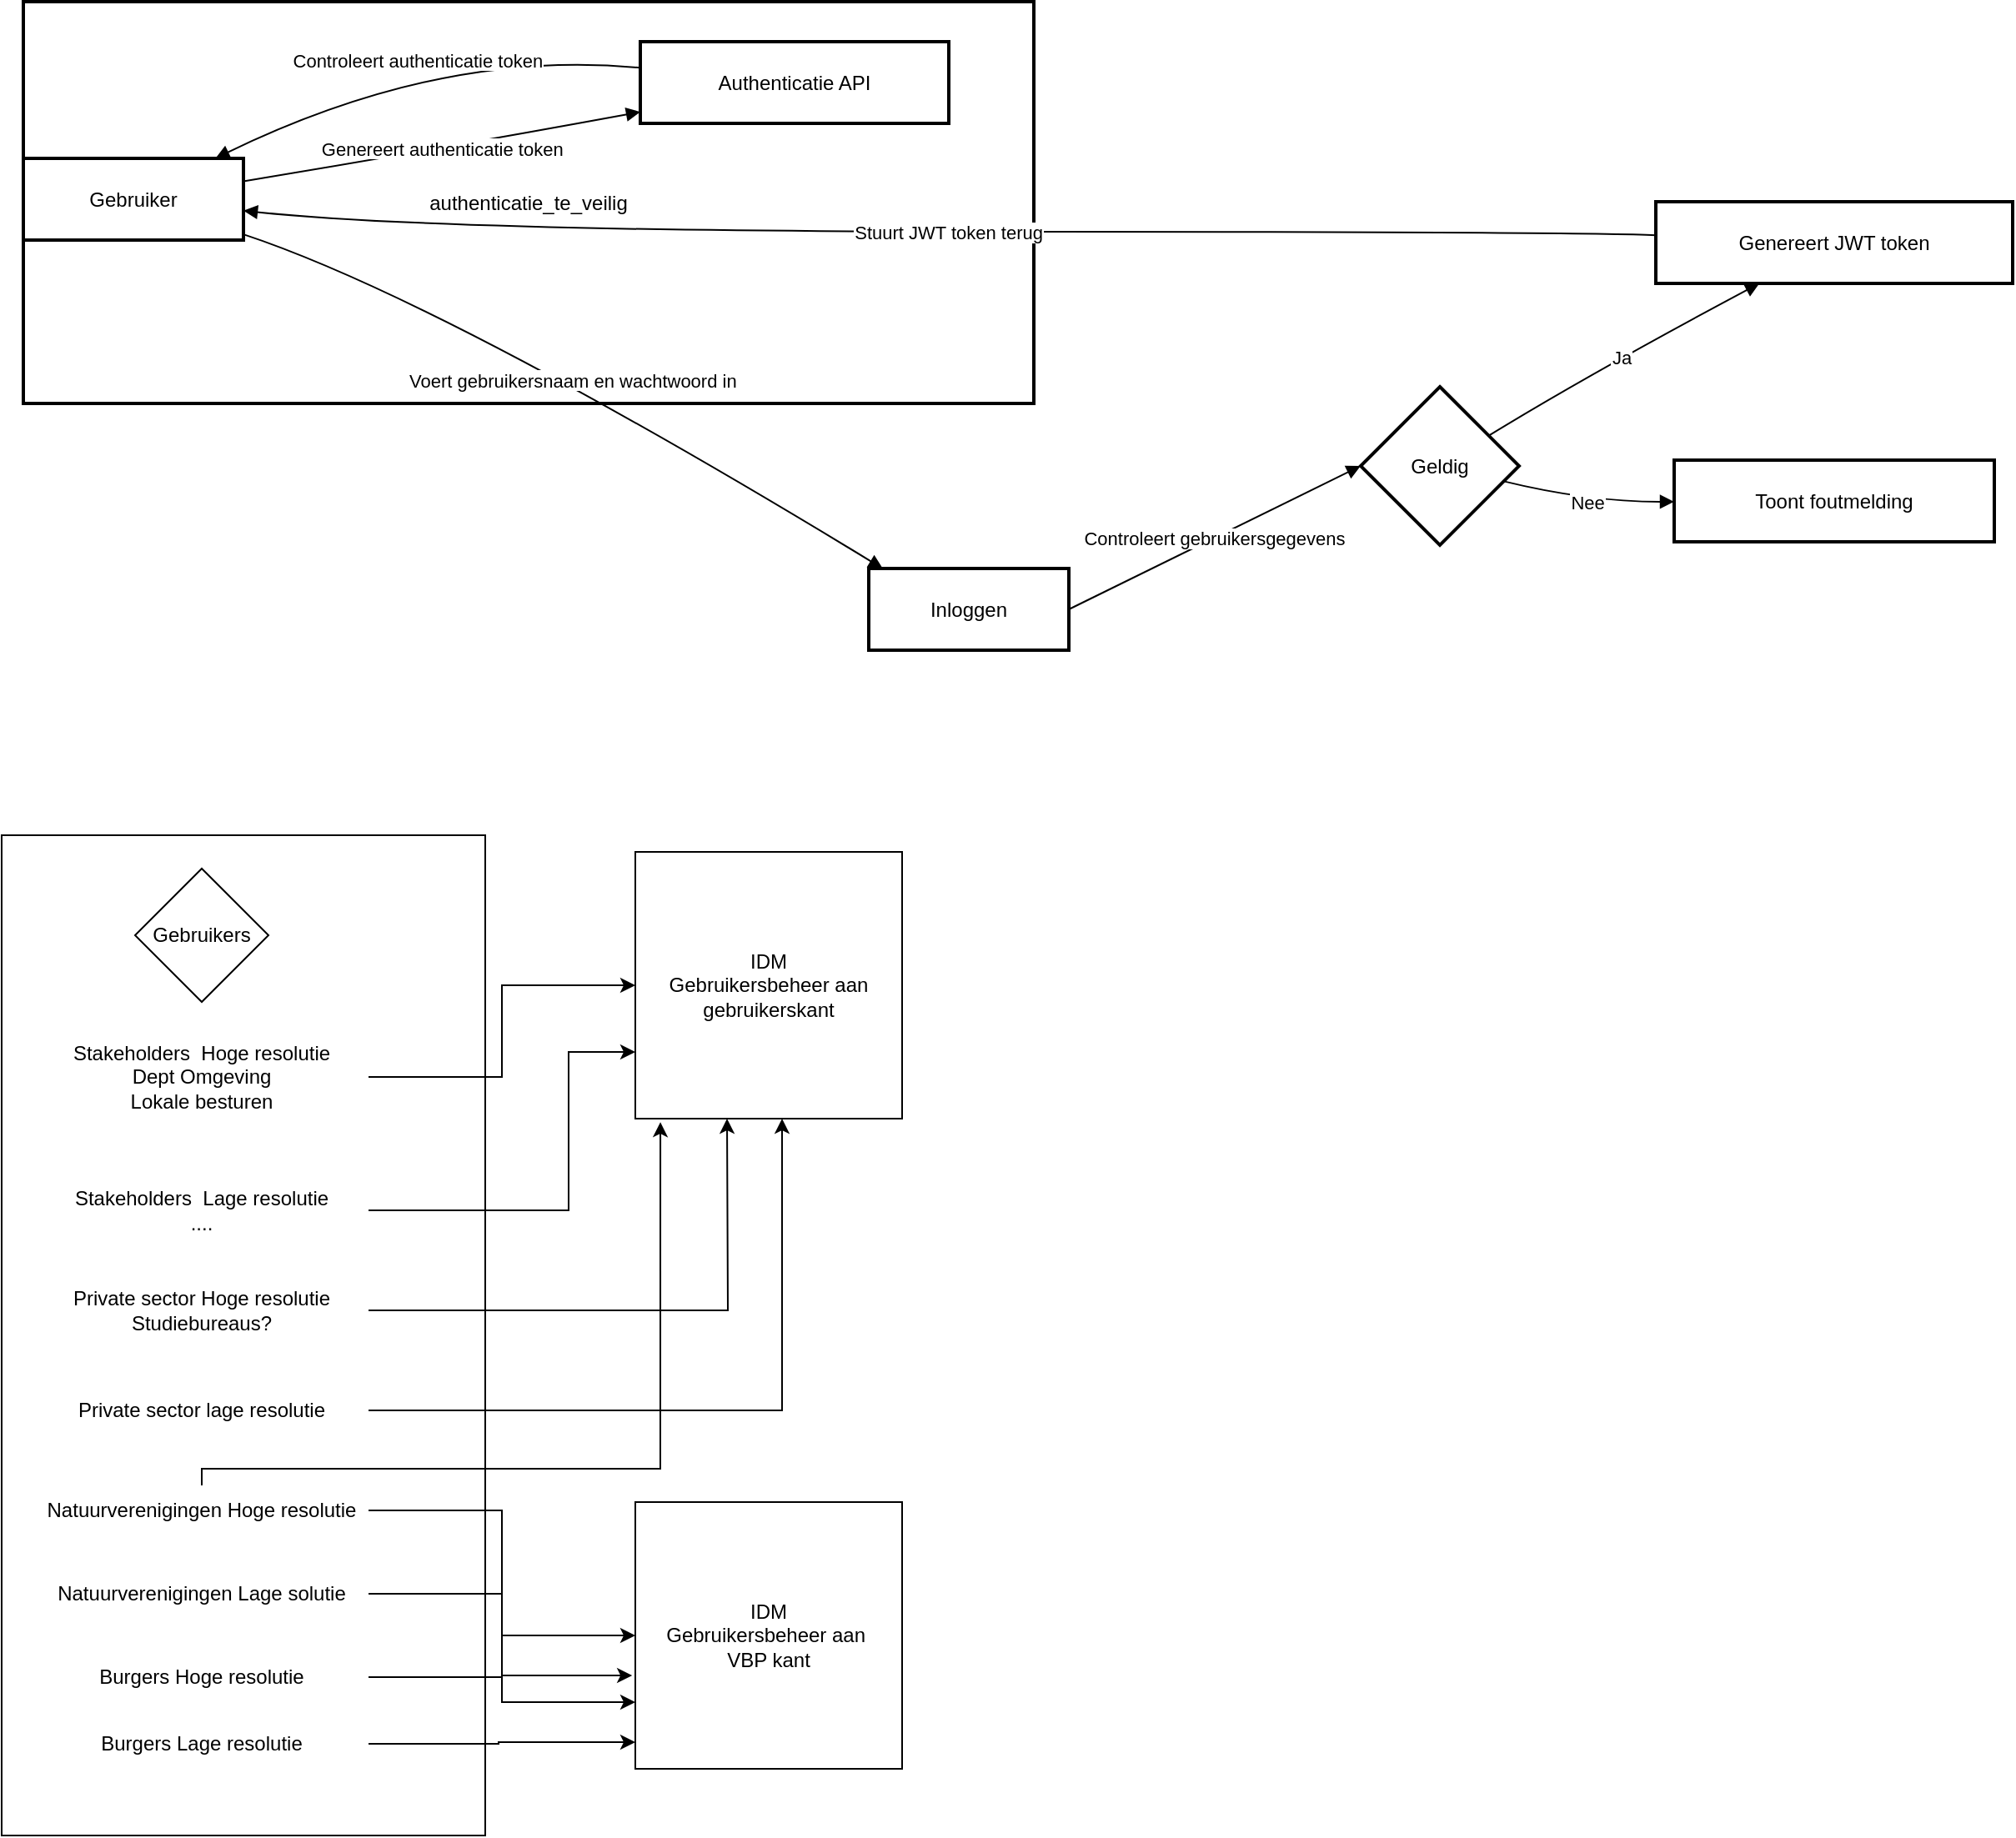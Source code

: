<mxfile version="25.0.1">
  <diagram name="Pagina-1" id="hAarfXw_meTYoNTCz8BX">
    <mxGraphModel dx="1434" dy="746" grid="1" gridSize="10" guides="1" tooltips="1" connect="1" arrows="1" fold="1" page="1" pageScale="1" pageWidth="827" pageHeight="1169" math="0" shadow="0">
      <root>
        <mxCell id="0" />
        <mxCell id="1" parent="0" />
        <mxCell id="2" value="authenticatie_te_veilig" style="whiteSpace=wrap;strokeWidth=2;" parent="1" vertex="1">
          <mxGeometry x="33" y="30" width="606" height="241" as="geometry" />
        </mxCell>
        <mxCell id="3" value="Gebruiker" style="whiteSpace=wrap;strokeWidth=2;" parent="1" vertex="1">
          <mxGeometry x="33" y="124" width="132" height="49" as="geometry" />
        </mxCell>
        <mxCell id="4" value="Inloggen" style="whiteSpace=wrap;strokeWidth=2;" parent="1" vertex="1">
          <mxGeometry x="540" y="370" width="120" height="49" as="geometry" />
        </mxCell>
        <mxCell id="5" value="Geldig" style="rhombus;strokeWidth=2;whiteSpace=wrap;" parent="1" vertex="1">
          <mxGeometry x="835" y="261" width="95" height="95" as="geometry" />
        </mxCell>
        <mxCell id="6" value="Genereert JWT token" style="whiteSpace=wrap;strokeWidth=2;" parent="1" vertex="1">
          <mxGeometry x="1012" y="150" width="214" height="49" as="geometry" />
        </mxCell>
        <mxCell id="7" value="Toont foutmelding" style="whiteSpace=wrap;strokeWidth=2;" parent="1" vertex="1">
          <mxGeometry x="1023" y="305" width="192" height="49" as="geometry" />
        </mxCell>
        <mxCell id="8" value="Authenticatie API" style="whiteSpace=wrap;strokeWidth=2;" parent="1" vertex="1">
          <mxGeometry x="403" y="54" width="185" height="49" as="geometry" />
        </mxCell>
        <mxCell id="9" value="Voert gebruikersnaam en wachtwoord in" style="curved=1;startArrow=none;endArrow=block;exitX=1;exitY=0.93;entryX=0.07;entryY=0;" parent="1" source="3" target="4" edge="1">
          <mxGeometry relative="1" as="geometry">
            <Array as="points">
              <mxPoint x="284" y="209" />
            </Array>
          </mxGeometry>
        </mxCell>
        <mxCell id="10" value="Controleert gebruikersgegevens" style="curved=1;startArrow=none;endArrow=block;exitX=1;exitY=0.5;entryX=0;entryY=0.5;" parent="1" source="4" target="5" edge="1">
          <mxGeometry relative="1" as="geometry">
            <Array as="points" />
          </mxGeometry>
        </mxCell>
        <mxCell id="11" value="Ja" style="curved=1;startArrow=none;endArrow=block;exitX=1;exitY=0.19;entryX=0.29;entryY=1;" parent="1" source="5" target="6" edge="1">
          <mxGeometry relative="1" as="geometry">
            <Array as="points">
              <mxPoint x="971" y="254" />
            </Array>
          </mxGeometry>
        </mxCell>
        <mxCell id="12" value="Nee" style="curved=1;startArrow=none;endArrow=block;exitX=1;exitY=0.62;entryX=0;entryY=0.51;" parent="1" source="5" target="7" edge="1">
          <mxGeometry relative="1" as="geometry">
            <Array as="points">
              <mxPoint x="971" y="330" />
            </Array>
          </mxGeometry>
        </mxCell>
        <mxCell id="13" value="Stuurt JWT token terug" style="curved=1;startArrow=none;endArrow=block;exitX=0;exitY=0.41;entryX=1;entryY=0.64;" parent="1" source="6" target="3" edge="1">
          <mxGeometry relative="1" as="geometry">
            <Array as="points">
              <mxPoint x="971" y="168" />
              <mxPoint x="284" y="168" />
            </Array>
          </mxGeometry>
        </mxCell>
        <mxCell id="14" value="Genereert authenticatie token" style="curved=1;startArrow=none;endArrow=block;exitX=1;exitY=0.28;entryX=0;entryY=0.86;" parent="1" source="3" target="8" edge="1">
          <mxGeometry relative="1" as="geometry">
            <Array as="points">
              <mxPoint x="284" y="118" />
            </Array>
          </mxGeometry>
        </mxCell>
        <mxCell id="15" value="Controleert authenticatie token" style="curved=1;startArrow=none;endArrow=block;exitX=0;exitY=0.32;entryX=0.88;entryY=-0.01;" parent="1" source="8" target="3" edge="1">
          <mxGeometry relative="1" as="geometry">
            <Array as="points">
              <mxPoint x="284" y="58" />
            </Array>
          </mxGeometry>
        </mxCell>
        <mxCell id="3wPm9dcY4KfJVksnPoh3-15" value="" style="rounded=0;whiteSpace=wrap;html=1;" vertex="1" parent="1">
          <mxGeometry x="20" y="530" width="290" height="600" as="geometry" />
        </mxCell>
        <mxCell id="3wPm9dcY4KfJVksnPoh3-16" value="Gebruikers" style="rhombus;whiteSpace=wrap;html=1;" vertex="1" parent="1">
          <mxGeometry x="100" y="550" width="80" height="80" as="geometry" />
        </mxCell>
        <mxCell id="3wPm9dcY4KfJVksnPoh3-17" value="Burgers Lage resolutie" style="text;html=1;align=center;verticalAlign=middle;whiteSpace=wrap;rounded=0;" vertex="1" parent="1">
          <mxGeometry x="40" y="1060" width="200" height="30" as="geometry" />
        </mxCell>
        <mxCell id="3wPm9dcY4KfJVksnPoh3-18" value="Stakeholders&amp;nbsp; Hoge resolutie&lt;div&gt;Dept Omgeving&lt;/div&gt;&lt;div&gt;Lokale besturen&lt;/div&gt;" style="text;html=1;align=center;verticalAlign=middle;whiteSpace=wrap;rounded=0;" vertex="1" parent="1">
          <mxGeometry x="40" y="660" width="200" height="30" as="geometry" />
        </mxCell>
        <mxCell id="3wPm9dcY4KfJVksnPoh3-32" style="edgeStyle=orthogonalEdgeStyle;rounded=0;orthogonalLoop=1;jettySize=auto;html=1;entryX=0;entryY=0.75;entryDx=0;entryDy=0;" edge="1" parent="1" source="3wPm9dcY4KfJVksnPoh3-19" target="3wPm9dcY4KfJVksnPoh3-26">
          <mxGeometry relative="1" as="geometry">
            <mxPoint x="320" y="670" as="targetPoint" />
            <Array as="points">
              <mxPoint x="360" y="755" />
              <mxPoint x="360" y="660" />
            </Array>
          </mxGeometry>
        </mxCell>
        <mxCell id="3wPm9dcY4KfJVksnPoh3-19" value="Stakeholders&amp;nbsp; Lage resolutie&lt;div&gt;....&lt;/div&gt;" style="text;html=1;align=center;verticalAlign=middle;whiteSpace=wrap;rounded=0;" vertex="1" parent="1">
          <mxGeometry x="40" y="740" width="200" height="30" as="geometry" />
        </mxCell>
        <mxCell id="3wPm9dcY4KfJVksnPoh3-21" value="Burgers Hoge resolutie" style="text;html=1;align=center;verticalAlign=middle;whiteSpace=wrap;rounded=0;" vertex="1" parent="1">
          <mxGeometry x="40" y="1020" width="200" height="30" as="geometry" />
        </mxCell>
        <mxCell id="3wPm9dcY4KfJVksnPoh3-22" value="Private sector&lt;span style=&quot;color: rgba(0, 0, 0, 0); font-family: monospace; font-size: 0px; text-align: start; text-wrap-mode: nowrap;&quot;&gt;%3CmxGraphModel%3E%3Croot%3E%3CmxCell%20id%3D%220%22%2F%3E%3CmxCell%20id%3D%221%22%20parent%3D%220%22%2F%3E%3CmxCell%20id%3D%222%22%20value%3D%22Burgers%20Hoge%20resolutie%22%20style%3D%22text%3Bhtml%3D1%3Balign%3Dcenter%3BverticalAlign%3Dmiddle%3BwhiteSpace%3Dwrap%3Brounded%3D0%3B%22%20vertex%3D%221%22%20parent%3D%221%22%3E%3CmxGeometry%20x%3D%2240%22%20y%3D%22900%22%20width%3D%22200%22%20height%3D%2230%22%20as%3D%22geometry%22%2F%3E%3C%2FmxCell%3E%3C%2Froot%3E%3C%2FmxGraphModel%3E&lt;/span&gt;&amp;nbsp;Hoge resolutie&lt;div&gt;Studiebureaus?&lt;/div&gt;" style="text;html=1;align=center;verticalAlign=middle;whiteSpace=wrap;rounded=0;" vertex="1" parent="1">
          <mxGeometry x="40" y="800" width="200" height="30" as="geometry" />
        </mxCell>
        <mxCell id="3wPm9dcY4KfJVksnPoh3-23" value="Private sector&lt;span style=&quot;color: rgba(0, 0, 0, 0); font-family: monospace; font-size: 0px; text-align: start; text-wrap-mode: nowrap;&quot;&gt;%mxGraphModel%3E%3Croot%3E%3CmxCell%20id%3D%220%22%2F%3E%3CmxCell%20id%3D%221%22%20parent%3D%220%22%2F%3E%3CmxCell%20id%3D%222%22%20value%3D%22Burgers%20Hoge%20resolutie%22%20style%3D%22text%3Bhtml%3D1%3Balign%3Dcenter%3BverticalAlign%3Dmiddle%3BwhiteSpace%3Dwrap%3Brounded%3D0%3B%22%20vertex%3D%221%22%20parent%3D%221%22%3E%3CmxGeometry%20x%3D%2240%22%20y%3D%22900%22%20width%3D%22200%22%20height%3D%2230%22%20as%3D%22geometry%22%2F%3E%3C%2FmxCell%3E%3C%2Froot%3E%3C%2FmxGraphModel%3E&lt;/span&gt;&amp;nbsp;lage resolutie" style="text;html=1;align=center;verticalAlign=middle;whiteSpace=wrap;rounded=0;" vertex="1" parent="1">
          <mxGeometry x="40" y="860" width="200" height="30" as="geometry" />
        </mxCell>
        <mxCell id="3wPm9dcY4KfJVksnPoh3-37" style="edgeStyle=orthogonalEdgeStyle;rounded=0;orthogonalLoop=1;jettySize=auto;html=1;entryX=0;entryY=0.5;entryDx=0;entryDy=0;exitX=1;exitY=0.5;exitDx=0;exitDy=0;" edge="1" parent="1" source="3wPm9dcY4KfJVksnPoh3-24" target="3wPm9dcY4KfJVksnPoh3-36">
          <mxGeometry relative="1" as="geometry">
            <mxPoint x="430" y="710" as="sourcePoint" />
          </mxGeometry>
        </mxCell>
        <mxCell id="3wPm9dcY4KfJVksnPoh3-24" value="Natuurverenigingen Hoge resolutie" style="text;html=1;align=center;verticalAlign=middle;whiteSpace=wrap;rounded=0;" vertex="1" parent="1">
          <mxGeometry x="40" y="920" width="200" height="30" as="geometry" />
        </mxCell>
        <mxCell id="3wPm9dcY4KfJVksnPoh3-39" style="edgeStyle=orthogonalEdgeStyle;rounded=0;orthogonalLoop=1;jettySize=auto;html=1;entryX=0;entryY=0.75;entryDx=0;entryDy=0;" edge="1" parent="1" source="3wPm9dcY4KfJVksnPoh3-25" target="3wPm9dcY4KfJVksnPoh3-36">
          <mxGeometry relative="1" as="geometry" />
        </mxCell>
        <mxCell id="3wPm9dcY4KfJVksnPoh3-25" value="Natuurverenigingen Lage solutie" style="text;html=1;align=center;verticalAlign=middle;whiteSpace=wrap;rounded=0;" vertex="1" parent="1">
          <mxGeometry x="40" y="970" width="200" height="30" as="geometry" />
        </mxCell>
        <mxCell id="3wPm9dcY4KfJVksnPoh3-26" value="IDM&lt;div&gt;Gebruikersbeheer aan gebruikerskant&lt;/div&gt;" style="whiteSpace=wrap;html=1;aspect=fixed;" vertex="1" parent="1">
          <mxGeometry x="400" y="540" width="160" height="160" as="geometry" />
        </mxCell>
        <mxCell id="3wPm9dcY4KfJVksnPoh3-31" style="edgeStyle=orthogonalEdgeStyle;rounded=0;orthogonalLoop=1;jettySize=auto;html=1;" edge="1" parent="1" source="3wPm9dcY4KfJVksnPoh3-18" target="3wPm9dcY4KfJVksnPoh3-26">
          <mxGeometry relative="1" as="geometry" />
        </mxCell>
        <mxCell id="3wPm9dcY4KfJVksnPoh3-34" style="edgeStyle=orthogonalEdgeStyle;rounded=0;orthogonalLoop=1;jettySize=auto;html=1;" edge="1" parent="1" source="3wPm9dcY4KfJVksnPoh3-22">
          <mxGeometry relative="1" as="geometry">
            <mxPoint x="455" y="700" as="targetPoint" />
          </mxGeometry>
        </mxCell>
        <mxCell id="3wPm9dcY4KfJVksnPoh3-35" style="edgeStyle=orthogonalEdgeStyle;rounded=0;orthogonalLoop=1;jettySize=auto;html=1;entryX=0.55;entryY=1;entryDx=0;entryDy=0;entryPerimeter=0;" edge="1" parent="1" source="3wPm9dcY4KfJVksnPoh3-23" target="3wPm9dcY4KfJVksnPoh3-26">
          <mxGeometry relative="1" as="geometry" />
        </mxCell>
        <mxCell id="3wPm9dcY4KfJVksnPoh3-36" value="IDM&lt;div&gt;Gebruikersbeheer aan&amp;nbsp;&lt;/div&gt;&lt;div&gt;VBP kant&lt;/div&gt;" style="whiteSpace=wrap;html=1;aspect=fixed;" vertex="1" parent="1">
          <mxGeometry x="400" y="930" width="160" height="160" as="geometry" />
        </mxCell>
        <mxCell id="3wPm9dcY4KfJVksnPoh3-38" style="edgeStyle=orthogonalEdgeStyle;rounded=0;orthogonalLoop=1;jettySize=auto;html=1;entryX=0.094;entryY=1.013;entryDx=0;entryDy=0;entryPerimeter=0;" edge="1" parent="1" source="3wPm9dcY4KfJVksnPoh3-24" target="3wPm9dcY4KfJVksnPoh3-26">
          <mxGeometry relative="1" as="geometry">
            <Array as="points">
              <mxPoint x="140" y="910" />
              <mxPoint x="415" y="910" />
            </Array>
          </mxGeometry>
        </mxCell>
        <mxCell id="3wPm9dcY4KfJVksnPoh3-40" style="edgeStyle=orthogonalEdgeStyle;rounded=0;orthogonalLoop=1;jettySize=auto;html=1;entryX=-0.012;entryY=0.65;entryDx=0;entryDy=0;entryPerimeter=0;" edge="1" parent="1" source="3wPm9dcY4KfJVksnPoh3-21" target="3wPm9dcY4KfJVksnPoh3-36">
          <mxGeometry relative="1" as="geometry" />
        </mxCell>
        <mxCell id="3wPm9dcY4KfJVksnPoh3-41" style="edgeStyle=orthogonalEdgeStyle;rounded=0;orthogonalLoop=1;jettySize=auto;html=1;" edge="1" parent="1" source="3wPm9dcY4KfJVksnPoh3-17" target="3wPm9dcY4KfJVksnPoh3-36">
          <mxGeometry relative="1" as="geometry">
            <mxPoint x="396" y="1073" as="targetPoint" />
            <Array as="points">
              <mxPoint x="318" y="1075" />
              <mxPoint x="318" y="1074" />
            </Array>
          </mxGeometry>
        </mxCell>
      </root>
    </mxGraphModel>
  </diagram>
</mxfile>
